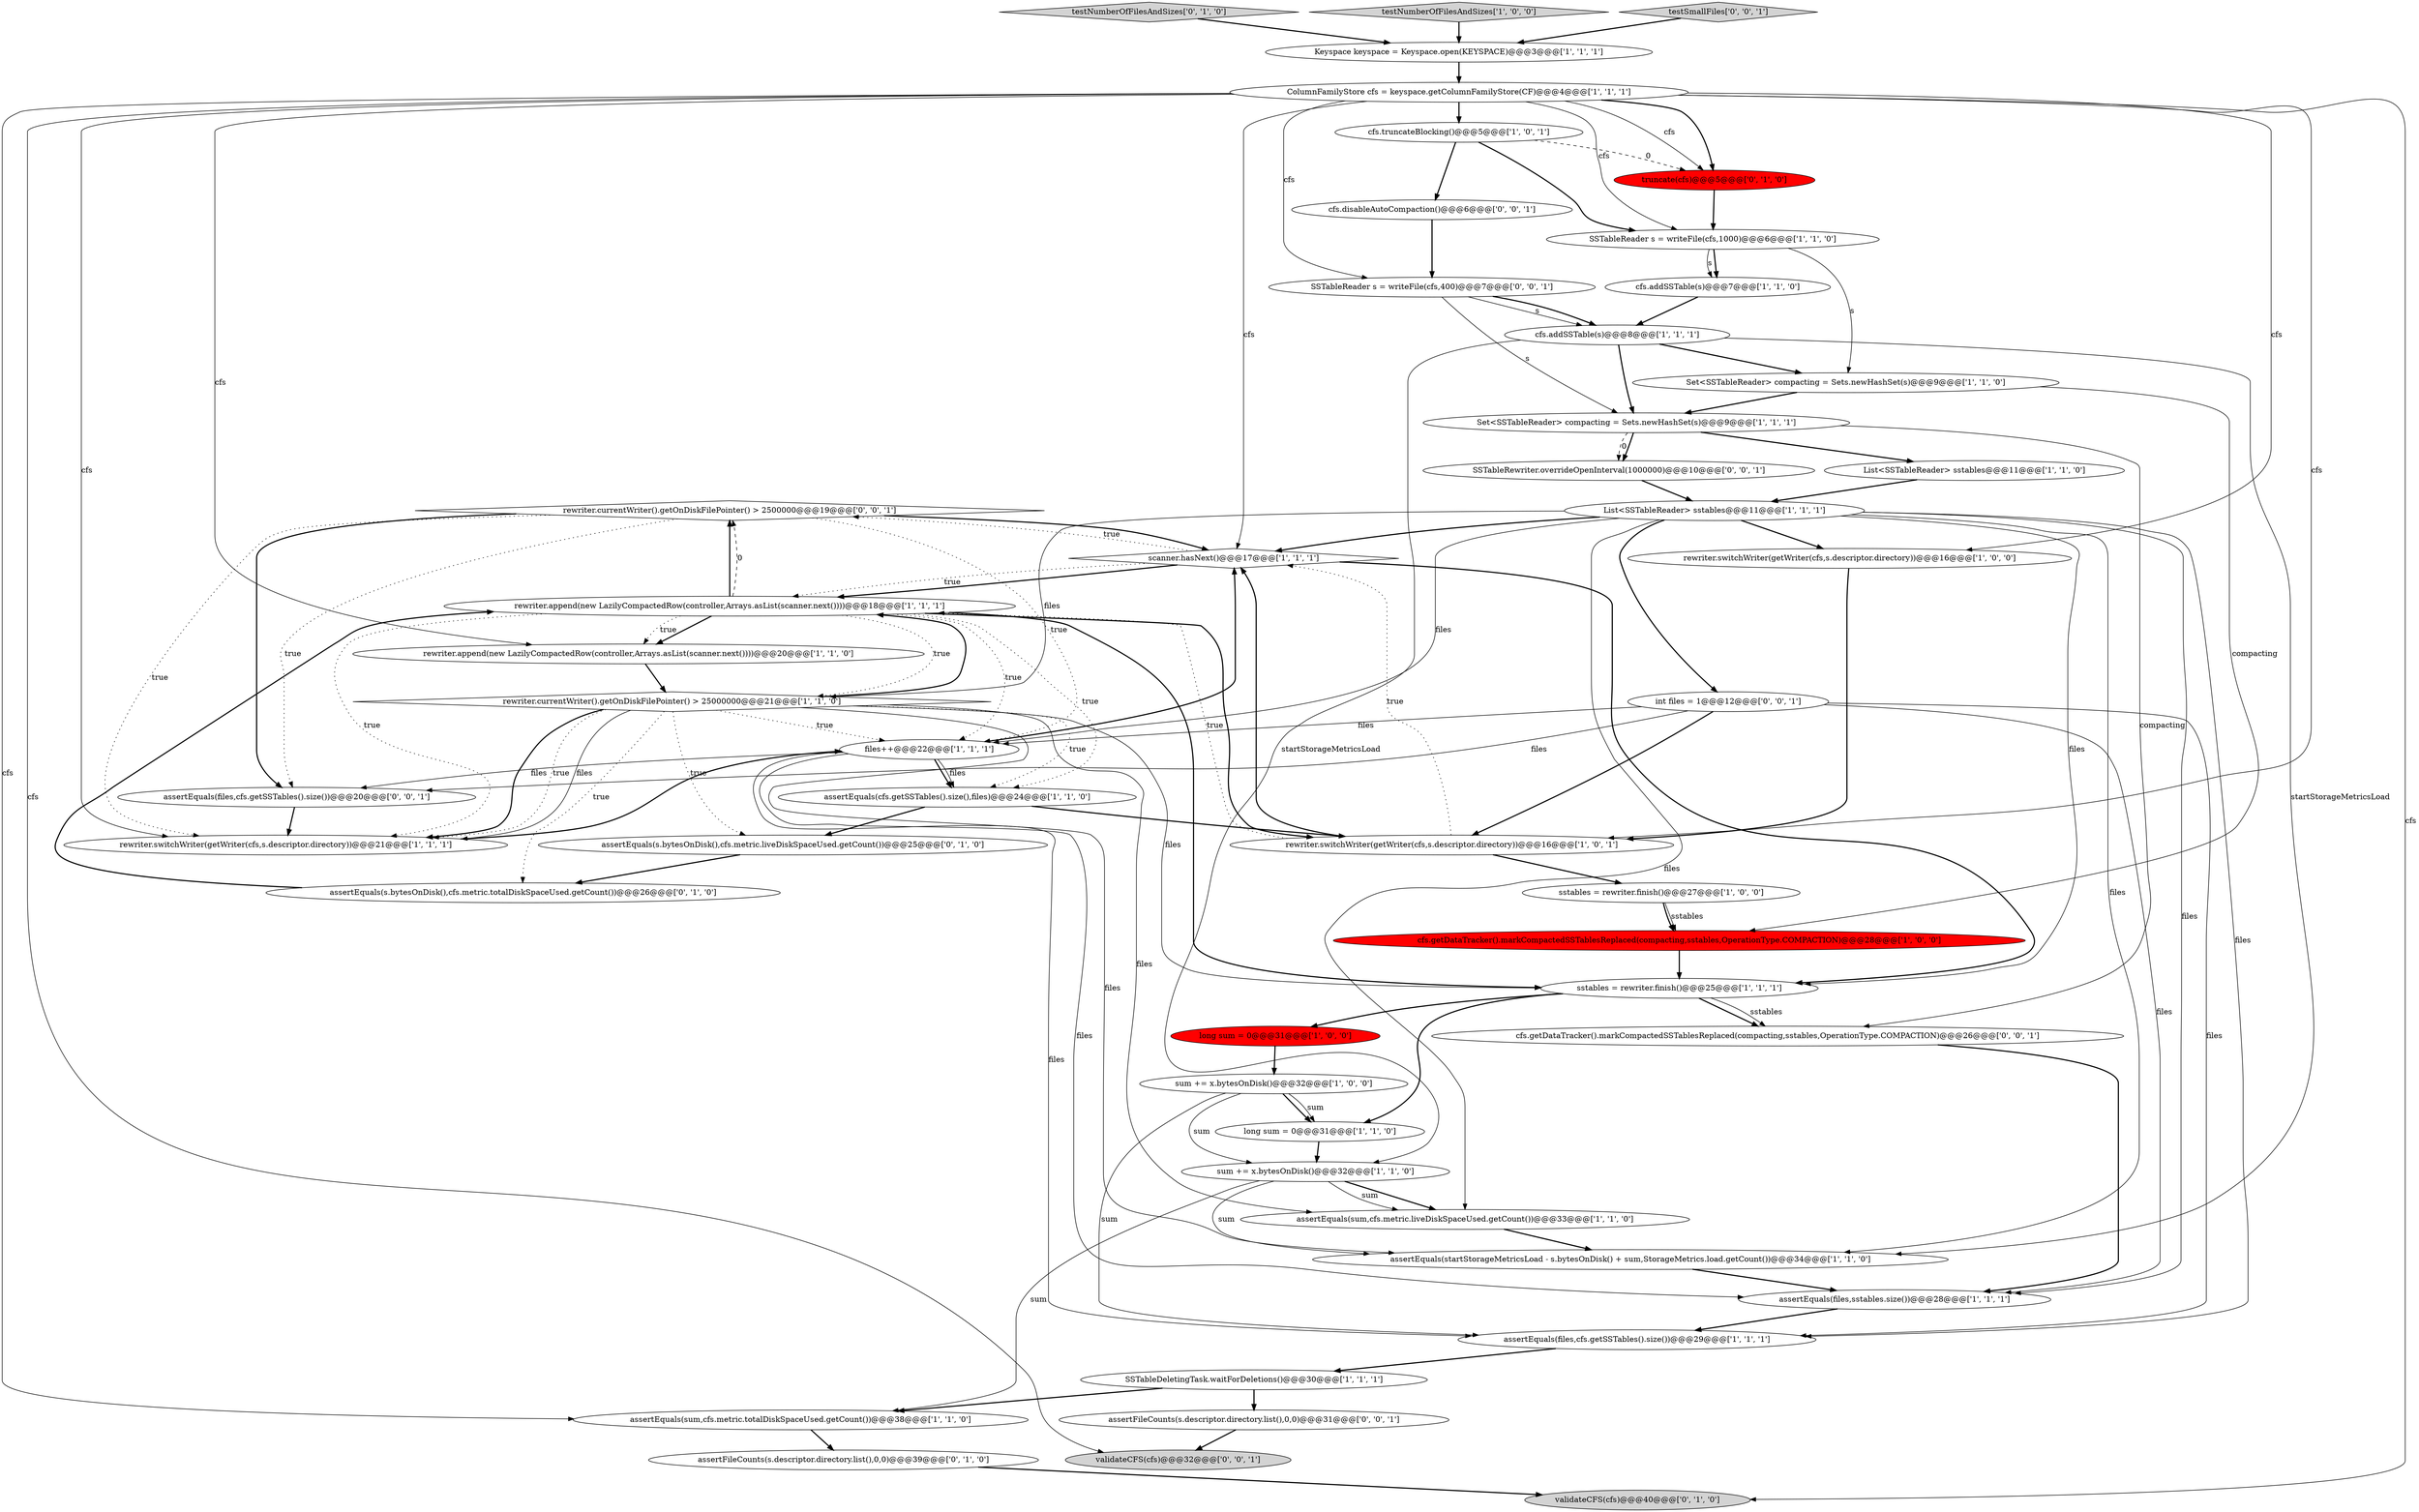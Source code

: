 digraph {
46 [style = filled, label = "rewriter.currentWriter().getOnDiskFilePointer() > 2500000@@@19@@@['0', '0', '1']", fillcolor = white, shape = diamond image = "AAA0AAABBB3BBB"];
48 [style = filled, label = "SSTableReader s = writeFile(cfs,400)@@@7@@@['0', '0', '1']", fillcolor = white, shape = ellipse image = "AAA0AAABBB3BBB"];
13 [style = filled, label = "sstables = rewriter.finish()@@@25@@@['1', '1', '1']", fillcolor = white, shape = ellipse image = "AAA0AAABBB1BBB"];
37 [style = filled, label = "assertEquals(s.bytesOnDisk(),cfs.metric.liveDiskSpaceUsed.getCount())@@@25@@@['0', '1', '0']", fillcolor = white, shape = ellipse image = "AAA0AAABBB2BBB"];
41 [style = filled, label = "SSTableRewriter.overrideOpenInterval(1000000)@@@10@@@['0', '0', '1']", fillcolor = white, shape = ellipse image = "AAA0AAABBB3BBB"];
34 [style = filled, label = "assertEquals(s.bytesOnDisk(),cfs.metric.totalDiskSpaceUsed.getCount())@@@26@@@['0', '1', '0']", fillcolor = white, shape = ellipse image = "AAA0AAABBB2BBB"];
39 [style = filled, label = "assertFileCounts(s.descriptor.directory.list(),0,0)@@@31@@@['0', '0', '1']", fillcolor = white, shape = ellipse image = "AAA0AAABBB3BBB"];
12 [style = filled, label = "scanner.hasNext()@@@17@@@['1', '1', '1']", fillcolor = white, shape = diamond image = "AAA0AAABBB1BBB"];
28 [style = filled, label = "rewriter.append(new LazilyCompactedRow(controller,Arrays.asList(scanner.next())))@@@20@@@['1', '1', '0']", fillcolor = white, shape = ellipse image = "AAA0AAABBB1BBB"];
18 [style = filled, label = "ColumnFamilyStore cfs = keyspace.getColumnFamilyStore(CF)@@@4@@@['1', '1', '1']", fillcolor = white, shape = ellipse image = "AAA0AAABBB1BBB"];
38 [style = filled, label = "assertFileCounts(s.descriptor.directory.list(),0,0)@@@39@@@['0', '1', '0']", fillcolor = white, shape = ellipse image = "AAA0AAABBB2BBB"];
35 [style = filled, label = "truncate(cfs)@@@5@@@['0', '1', '0']", fillcolor = red, shape = ellipse image = "AAA1AAABBB2BBB"];
19 [style = filled, label = "cfs.getDataTracker().markCompactedSSTablesReplaced(compacting,sstables,OperationType.COMPACTION)@@@28@@@['1', '0', '0']", fillcolor = red, shape = ellipse image = "AAA1AAABBB1BBB"];
33 [style = filled, label = "testNumberOfFilesAndSizes['0', '1', '0']", fillcolor = lightgray, shape = diamond image = "AAA0AAABBB2BBB"];
3 [style = filled, label = "rewriter.append(new LazilyCompactedRow(controller,Arrays.asList(scanner.next())))@@@18@@@['1', '1', '1']", fillcolor = white, shape = ellipse image = "AAA0AAABBB1BBB"];
45 [style = filled, label = "assertEquals(files,cfs.getSSTables().size())@@@20@@@['0', '0', '1']", fillcolor = white, shape = ellipse image = "AAA0AAABBB3BBB"];
27 [style = filled, label = "sum += x.bytesOnDisk()@@@32@@@['1', '1', '0']", fillcolor = white, shape = ellipse image = "AAA0AAABBB1BBB"];
32 [style = filled, label = "sstables = rewriter.finish()@@@27@@@['1', '0', '0']", fillcolor = white, shape = ellipse image = "AAA0AAABBB1BBB"];
23 [style = filled, label = "rewriter.switchWriter(getWriter(cfs,s.descriptor.directory))@@@16@@@['1', '0', '0']", fillcolor = white, shape = ellipse image = "AAA0AAABBB1BBB"];
0 [style = filled, label = "files++@@@22@@@['1', '1', '1']", fillcolor = white, shape = ellipse image = "AAA0AAABBB1BBB"];
44 [style = filled, label = "int files = 1@@@12@@@['0', '0', '1']", fillcolor = white, shape = ellipse image = "AAA0AAABBB3BBB"];
26 [style = filled, label = "rewriter.switchWriter(getWriter(cfs,s.descriptor.directory))@@@21@@@['1', '1', '1']", fillcolor = white, shape = ellipse image = "AAA0AAABBB1BBB"];
1 [style = filled, label = "assertEquals(files,sstables.size())@@@28@@@['1', '1', '1']", fillcolor = white, shape = ellipse image = "AAA0AAABBB1BBB"];
17 [style = filled, label = "Set<SSTableReader> compacting = Sets.newHashSet(s)@@@9@@@['1', '1', '0']", fillcolor = white, shape = ellipse image = "AAA0AAABBB1BBB"];
47 [style = filled, label = "cfs.getDataTracker().markCompactedSSTablesReplaced(compacting,sstables,OperationType.COMPACTION)@@@26@@@['0', '0', '1']", fillcolor = white, shape = ellipse image = "AAA0AAABBB3BBB"];
36 [style = filled, label = "validateCFS(cfs)@@@40@@@['0', '1', '0']", fillcolor = lightgray, shape = ellipse image = "AAA0AAABBB2BBB"];
5 [style = filled, label = "Set<SSTableReader> compacting = Sets.newHashSet(s)@@@9@@@['1', '1', '1']", fillcolor = white, shape = ellipse image = "AAA0AAABBB1BBB"];
8 [style = filled, label = "rewriter.currentWriter().getOnDiskFilePointer() > 25000000@@@21@@@['1', '1', '0']", fillcolor = white, shape = diamond image = "AAA0AAABBB1BBB"];
15 [style = filled, label = "Keyspace keyspace = Keyspace.open(KEYSPACE)@@@3@@@['1', '1', '1']", fillcolor = white, shape = ellipse image = "AAA0AAABBB1BBB"];
11 [style = filled, label = "cfs.addSSTable(s)@@@7@@@['1', '1', '0']", fillcolor = white, shape = ellipse image = "AAA0AAABBB1BBB"];
29 [style = filled, label = "assertEquals(sum,cfs.metric.liveDiskSpaceUsed.getCount())@@@33@@@['1', '1', '0']", fillcolor = white, shape = ellipse image = "AAA0AAABBB1BBB"];
25 [style = filled, label = "SSTableReader s = writeFile(cfs,1000)@@@6@@@['1', '1', '0']", fillcolor = white, shape = ellipse image = "AAA0AAABBB1BBB"];
6 [style = filled, label = "List<SSTableReader> sstables@@@11@@@['1', '1', '0']", fillcolor = white, shape = ellipse image = "AAA0AAABBB1BBB"];
20 [style = filled, label = "cfs.addSSTable(s)@@@8@@@['1', '1', '1']", fillcolor = white, shape = ellipse image = "AAA0AAABBB1BBB"];
22 [style = filled, label = "assertEquals(files,cfs.getSSTables().size())@@@29@@@['1', '1', '1']", fillcolor = white, shape = ellipse image = "AAA0AAABBB1BBB"];
43 [style = filled, label = "cfs.disableAutoCompaction()@@@6@@@['0', '0', '1']", fillcolor = white, shape = ellipse image = "AAA0AAABBB3BBB"];
30 [style = filled, label = "testNumberOfFilesAndSizes['1', '0', '0']", fillcolor = lightgray, shape = diamond image = "AAA0AAABBB1BBB"];
4 [style = filled, label = "assertEquals(sum,cfs.metric.totalDiskSpaceUsed.getCount())@@@38@@@['1', '1', '0']", fillcolor = white, shape = ellipse image = "AAA0AAABBB1BBB"];
24 [style = filled, label = "assertEquals(startStorageMetricsLoad - s.bytesOnDisk() + sum,StorageMetrics.load.getCount())@@@34@@@['1', '1', '0']", fillcolor = white, shape = ellipse image = "AAA0AAABBB1BBB"];
9 [style = filled, label = "cfs.truncateBlocking()@@@5@@@['1', '0', '1']", fillcolor = white, shape = ellipse image = "AAA0AAABBB1BBB"];
40 [style = filled, label = "testSmallFiles['0', '0', '1']", fillcolor = lightgray, shape = diamond image = "AAA0AAABBB3BBB"];
2 [style = filled, label = "SSTableDeletingTask.waitForDeletions()@@@30@@@['1', '1', '1']", fillcolor = white, shape = ellipse image = "AAA0AAABBB1BBB"];
10 [style = filled, label = "long sum = 0@@@31@@@['1', '0', '0']", fillcolor = red, shape = ellipse image = "AAA1AAABBB1BBB"];
14 [style = filled, label = "sum += x.bytesOnDisk()@@@32@@@['1', '0', '0']", fillcolor = white, shape = ellipse image = "AAA0AAABBB1BBB"];
16 [style = filled, label = "long sum = 0@@@31@@@['1', '1', '0']", fillcolor = white, shape = ellipse image = "AAA0AAABBB1BBB"];
42 [style = filled, label = "validateCFS(cfs)@@@32@@@['0', '0', '1']", fillcolor = lightgray, shape = ellipse image = "AAA0AAABBB3BBB"];
21 [style = filled, label = "List<SSTableReader> sstables@@@11@@@['1', '1', '1']", fillcolor = white, shape = ellipse image = "AAA0AAABBB1BBB"];
7 [style = filled, label = "rewriter.switchWriter(getWriter(cfs,s.descriptor.directory))@@@16@@@['1', '0', '1']", fillcolor = white, shape = ellipse image = "AAA0AAABBB1BBB"];
31 [style = filled, label = "assertEquals(cfs.getSSTables().size(),files)@@@24@@@['1', '1', '0']", fillcolor = white, shape = ellipse image = "AAA0AAABBB1BBB"];
18->42 [style = solid, label="cfs"];
31->37 [style = bold, label=""];
7->32 [style = bold, label=""];
13->47 [style = bold, label=""];
21->13 [style = solid, label="files"];
17->19 [style = solid, label="compacting"];
44->7 [style = bold, label=""];
40->15 [style = bold, label=""];
9->43 [style = bold, label=""];
0->45 [style = solid, label="files"];
8->37 [style = dotted, label="true"];
18->4 [style = solid, label="cfs"];
25->17 [style = solid, label="s"];
12->46 [style = dotted, label="true"];
21->1 [style = solid, label="files"];
3->0 [style = dotted, label="true"];
18->35 [style = bold, label=""];
46->0 [style = dotted, label="true"];
8->29 [style = solid, label="files"];
18->28 [style = solid, label="cfs"];
8->0 [style = dotted, label="true"];
18->25 [style = solid, label="cfs"];
0->22 [style = solid, label="files"];
5->41 [style = dashed, label="0"];
8->31 [style = dotted, label="true"];
14->16 [style = bold, label=""];
12->3 [style = dotted, label="true"];
3->46 [style = bold, label=""];
17->5 [style = bold, label=""];
21->44 [style = bold, label=""];
4->38 [style = bold, label=""];
10->14 [style = bold, label=""];
33->15 [style = bold, label=""];
41->21 [style = bold, label=""];
18->35 [style = solid, label="cfs"];
3->26 [style = dotted, label="true"];
18->23 [style = solid, label="cfs"];
2->4 [style = bold, label=""];
21->0 [style = solid, label="files"];
13->16 [style = bold, label=""];
18->7 [style = solid, label="cfs"];
8->34 [style = dotted, label="true"];
7->12 [style = dotted, label="true"];
2->39 [style = bold, label=""];
21->22 [style = solid, label="files"];
26->0 [style = bold, label=""];
14->27 [style = solid, label="sum"];
5->6 [style = bold, label=""];
19->13 [style = bold, label=""];
48->5 [style = solid, label="s"];
3->7 [style = bold, label=""];
18->9 [style = bold, label=""];
46->45 [style = dotted, label="true"];
21->29 [style = solid, label="files"];
5->47 [style = solid, label="compacting"];
23->7 [style = bold, label=""];
21->24 [style = solid, label="files"];
18->36 [style = solid, label="cfs"];
27->29 [style = bold, label=""];
18->12 [style = solid, label="cfs"];
39->42 [style = bold, label=""];
30->15 [style = bold, label=""];
0->31 [style = bold, label=""];
47->1 [style = bold, label=""];
21->23 [style = bold, label=""];
44->1 [style = solid, label="files"];
13->10 [style = bold, label=""];
22->2 [style = bold, label=""];
27->4 [style = solid, label="sum"];
16->27 [style = bold, label=""];
25->11 [style = solid, label="s"];
44->22 [style = solid, label="files"];
44->45 [style = solid, label="files"];
6->21 [style = bold, label=""];
0->12 [style = bold, label=""];
8->3 [style = bold, label=""];
18->26 [style = solid, label="cfs"];
3->46 [style = dashed, label="0"];
18->48 [style = solid, label="cfs"];
21->8 [style = solid, label="files"];
32->19 [style = bold, label=""];
31->7 [style = bold, label=""];
27->29 [style = solid, label="sum"];
9->35 [style = dashed, label="0"];
35->25 [style = bold, label=""];
21->12 [style = bold, label=""];
12->13 [style = bold, label=""];
3->28 [style = bold, label=""];
48->20 [style = solid, label="s"];
20->27 [style = solid, label="startStorageMetricsLoad"];
28->8 [style = bold, label=""];
0->31 [style = solid, label="files"];
12->3 [style = bold, label=""];
24->1 [style = bold, label=""];
32->19 [style = solid, label="sstables"];
20->24 [style = solid, label="startStorageMetricsLoad"];
8->24 [style = solid, label="files"];
44->0 [style = solid, label="files"];
3->28 [style = dotted, label="true"];
11->20 [style = bold, label=""];
8->26 [style = dotted, label="true"];
20->17 [style = bold, label=""];
46->12 [style = bold, label=""];
8->13 [style = solid, label="files"];
7->12 [style = bold, label=""];
43->48 [style = bold, label=""];
38->36 [style = bold, label=""];
15->18 [style = bold, label=""];
14->16 [style = solid, label="sum"];
20->5 [style = bold, label=""];
1->22 [style = bold, label=""];
13->47 [style = solid, label="sstables"];
46->26 [style = dotted, label="true"];
5->41 [style = bold, label=""];
34->3 [style = bold, label=""];
7->3 [style = dotted, label="true"];
25->11 [style = bold, label=""];
0->1 [style = solid, label="files"];
37->34 [style = bold, label=""];
9->25 [style = bold, label=""];
48->20 [style = bold, label=""];
8->26 [style = solid, label="files"];
3->13 [style = bold, label=""];
3->31 [style = dotted, label="true"];
46->45 [style = bold, label=""];
14->22 [style = solid, label="sum"];
45->26 [style = bold, label=""];
29->24 [style = bold, label=""];
3->8 [style = dotted, label="true"];
27->24 [style = solid, label="sum"];
8->26 [style = bold, label=""];
}
